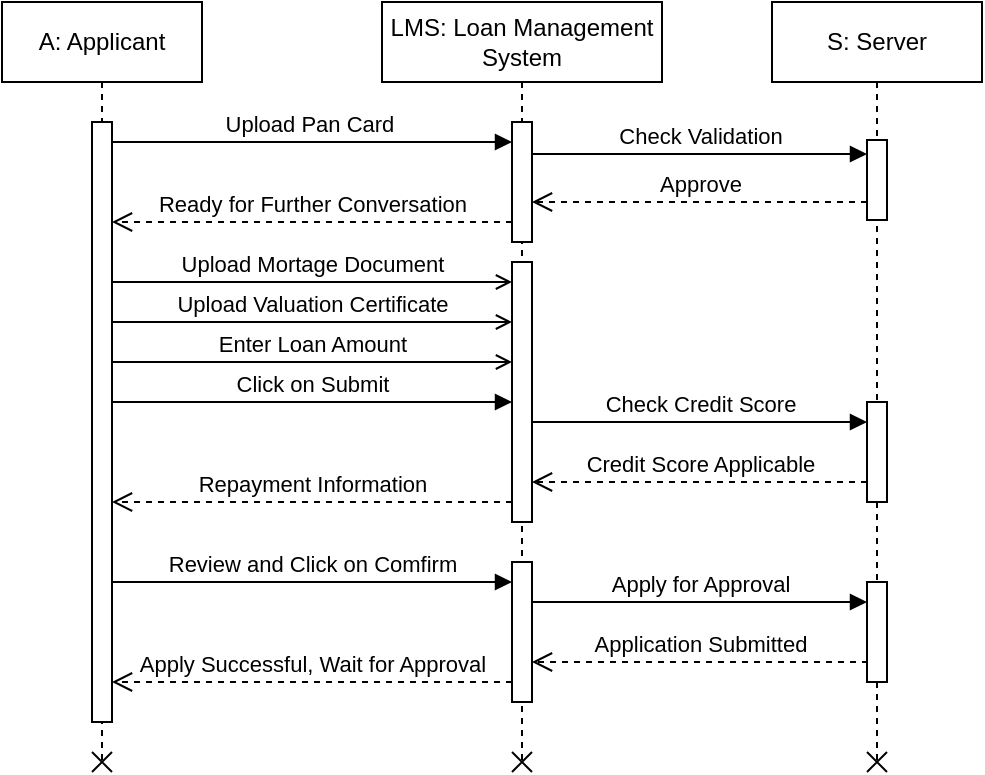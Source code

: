 <mxfile version="24.5.3" type="device">
  <diagram name="Page-1" id="2YBvvXClWsGukQMizWep">
    <mxGraphModel dx="724" dy="428" grid="1" gridSize="10" guides="1" tooltips="1" connect="1" arrows="1" fold="1" page="1" pageScale="1" pageWidth="850" pageHeight="1100" math="0" shadow="0">
      <root>
        <mxCell id="0" />
        <mxCell id="1" parent="0" />
        <mxCell id="aM9ryv3xv72pqoxQDRHE-5" value="LMS: Loan Management System" style="shape=umlLifeline;perimeter=lifelinePerimeter;whiteSpace=wrap;html=1;container=0;dropTarget=0;collapsible=0;recursiveResize=0;outlineConnect=0;portConstraint=eastwest;newEdgeStyle={&quot;edgeStyle&quot;:&quot;elbowEdgeStyle&quot;,&quot;elbow&quot;:&quot;vertical&quot;,&quot;curved&quot;:0,&quot;rounded&quot;:0};" parent="1" vertex="1">
          <mxGeometry x="230" y="40" width="140" height="380" as="geometry" />
        </mxCell>
        <mxCell id="aM9ryv3xv72pqoxQDRHE-6" value="&lt;span style=&quot;color: rgba(0, 0, 0, 0); font-family: monospace; font-size: 0px; text-align: start;&quot;&gt;%3CmxGraphModel%3E%3Croot%3E%3CmxCell%20id%3D%220%22%2F%3E%3CmxCell%20id%3D%221%22%20parent%3D%220%22%2F%3E%3CmxCell%20id%3D%222%22%20value%3D%22Approve%26lt%3Bspan%20style%3D%26quot%3Bcolor%3A%20rgba(0%2C%200%2C%200%2C%200)%3B%20font-family%3A%20monospace%3B%20font-size%3A%200px%3B%20text-align%3A%20start%3B%20background-color%3A%20rgb(251%2C%20251%2C%20251)%3B%26quot%3B%26gt%3B%253CmxGraphModel%253E%253Croot%253E%253CmxCell%2520id%253D%25220%2522%252F%253E%253CmxCell%2520id%253D%25221%2522%2520parent%253D%25220%2522%252F%253E%253CmxCell%2520id%253D%25222%2522%2520value%253D%2522return%2522%2520style%253D%2522html%253D1%253BverticalAlign%253Dbottom%253BendArrow%253Dopen%253Bdashed%253D1%253BendSize%253D8%253BedgeStyle%253DelbowEdgeStyle%253Belbow%253Dvertical%253Bcurved%253D0%253Brounded%253D0%253B%2522%2520edge%253D%25221%2522%2520parent%253D%25221%2522%253E%253CmxGeometry%2520relative%253D%25221%2522%2520as%253D%2522geometry%2522%253E%253CmxPoint%2520x%253D%252295%2522%2520y%253D%2522280%2522%2520as%253D%2522targetPoint%2522%252F%253E%253CArray%2520as%253D%2522points%2522%253E%253CmxPoint%2520x%253D%2522190%2522%2520y%253D%2522280%2522%252F%253E%253C%252FArray%253E%253CmxPoint%2520x%253D%2522300%2522%2520y%253D%2522270%2522%2520as%253D%2522sourcePoint%2522%252F%253E%253C%252FmxGeometry%253E%253C%252FmxCell%253E%253C%252Froot%253E%253C%252FmxGraphModel%253E%26lt%3B%2Fspan%26gt%3B%22%20style%3D%22html%3D1%3BverticalAlign%3Dbottom%3BendArrow%3Dopen%3Bdashed%3D1%3BendSize%3D8%3BedgeStyle%3DelbowEdgeStyle%3Belbow%3Dvertical%3Bcurved%3D0%3Brounded%3D0%3B%22%20edge%3D%221%22%20parent%3D%221%22%3E%3CmxGeometry%20relative%3D%221%22%20as%3D%22geometry%22%3E%3CmxPoint%20x%3D%22305%22%20y%3D%22140%22%20as%3D%22targetPoint%22%2F%3E%3CArray%20as%3D%22points%22%3E%3CmxPoint%20x%3D%22365%22%20y%3D%22140%22%2F%3E%3C%2FArray%3E%3CmxPoint%20x%3D%22473%22%20y%3D%22140%22%20as%3D%22sourcePoint%22%2F%3E%3C%2FmxGeometry%3E%3C%2FmxCell%3E%3C%2Froot%3E%3C%2FmxGraphModel%3E&lt;/span&gt;" style="html=1;points=[];perimeter=orthogonalPerimeter;outlineConnect=0;targetShapes=umlLifeline;portConstraint=eastwest;newEdgeStyle={&quot;edgeStyle&quot;:&quot;elbowEdgeStyle&quot;,&quot;elbow&quot;:&quot;vertical&quot;,&quot;curved&quot;:0,&quot;rounded&quot;:0};" parent="aM9ryv3xv72pqoxQDRHE-5" vertex="1">
          <mxGeometry x="65" y="60" width="10" height="60" as="geometry" />
        </mxCell>
        <mxCell id="28QiXVLC-6CoPsuN4az--8" value="&lt;span style=&quot;color: rgba(0, 0, 0, 0); font-family: monospace; font-size: 0px; text-align: start;&quot;&gt;%3CmxGraphModel%3E%3Croot%3E%3CmxCell%20id%3D%220%22%2F%3E%3CmxCell%20id%3D%221%22%20parent%3D%220%22%2F%3E%3CmxCell%20id%3D%222%22%20value%3D%22Approve%26lt%3Bspan%20style%3D%26quot%3Bcolor%3A%20rgba(0%2C%200%2C%200%2C%200)%3B%20font-family%3A%20monospace%3B%20font-size%3A%200px%3B%20text-align%3A%20start%3B%20background-color%3A%20rgb(251%2C%20251%2C%20251)%3B%26quot%3B%26gt%3B%253CmxGraphModel%253E%253Croot%253E%253CmxCell%2520id%253D%25220%2522%252F%253E%253CmxCell%2520id%253D%25221%2522%2520parent%253D%25220%2522%252F%253E%253CmxCell%2520id%253D%25222%2522%2520value%253D%2522return%2522%2520style%253D%2522html%253D1%253BverticalAlign%253Dbottom%253BendArrow%253Dopen%253Bdashed%253D1%253BendSize%253D8%253BedgeStyle%253DelbowEdgeStyle%253Belbow%253Dvertical%253Bcurved%253D0%253Brounded%253D0%253B%2522%2520edge%253D%25221%2522%2520parent%253D%25221%2522%253E%253CmxGeometry%2520relative%253D%25221%2522%2520as%253D%2522geometry%2522%253E%253CmxPoint%2520x%253D%252295%2522%2520y%253D%2522280%2522%2520as%253D%2522targetPoint%2522%252F%253E%253CArray%2520as%253D%2522points%2522%253E%253CmxPoint%2520x%253D%2522190%2522%2520y%253D%2522280%2522%252F%253E%253C%252FArray%253E%253CmxPoint%2520x%253D%2522300%2522%2520y%253D%2522270%2522%2520as%253D%2522sourcePoint%2522%252F%253E%253C%252FmxGeometry%253E%253C%252FmxCell%253E%253C%252Froot%253E%253C%252FmxGraphModel%253E%26lt%3B%2Fspan%26gt%3B%22%20style%3D%22html%3D1%3BverticalAlign%3Dbottom%3BendArrow%3Dopen%3Bdashed%3D1%3BendSize%3D8%3BedgeStyle%3DelbowEdgeStyle%3Belbow%3Dvertical%3Bcurved%3D0%3Brounded%3D0%3B%22%20edge%3D%221%22%20parent%3D%221%22%3E%3CmxGeometry%20relative%3D%221%22%20as%3D%22geometry%22%3E%3CmxPoint%20x%3D%22305%22%20y%3D%22140%22%20as%3D%22targetPoint%22%2F%3E%3CArray%20as%3D%22points%22%3E%3CmxPoint%20x%3D%22365%22%20y%3D%22140%22%2F%3E%3C%2FArray%3E%3CmxPoint%20x%3D%22473%22%20y%3D%22140%22%20as%3D%22sourcePoint%22%2F%3E%3C%2FmxGeometry%3E%3C%2FmxCell%3E%3C%2Froot%3E%3C%2FmxGraphModel%3E&lt;/span&gt;" style="html=1;points=[];perimeter=orthogonalPerimeter;outlineConnect=0;targetShapes=umlLifeline;portConstraint=eastwest;newEdgeStyle={&quot;edgeStyle&quot;:&quot;elbowEdgeStyle&quot;,&quot;elbow&quot;:&quot;vertical&quot;,&quot;curved&quot;:0,&quot;rounded&quot;:0};" vertex="1" parent="aM9ryv3xv72pqoxQDRHE-5">
          <mxGeometry x="65" y="130" width="10" height="130" as="geometry" />
        </mxCell>
        <mxCell id="aM9ryv3xv72pqoxQDRHE-7" value="Upload Pan Card&amp;nbsp;" style="html=1;verticalAlign=bottom;endArrow=block;edgeStyle=elbowEdgeStyle;elbow=vertical;curved=0;rounded=0;" parent="1" edge="1">
          <mxGeometry relative="1" as="geometry">
            <mxPoint x="95" y="110" as="sourcePoint" />
            <Array as="points">
              <mxPoint x="180" y="110" />
            </Array>
            <mxPoint x="295" y="110" as="targetPoint" />
          </mxGeometry>
        </mxCell>
        <mxCell id="28QiXVLC-6CoPsuN4az--1" value="A: Applicant" style="shape=umlLifeline;perimeter=lifelinePerimeter;whiteSpace=wrap;html=1;container=0;dropTarget=0;collapsible=0;recursiveResize=0;outlineConnect=0;portConstraint=eastwest;newEdgeStyle={&quot;edgeStyle&quot;:&quot;elbowEdgeStyle&quot;,&quot;elbow&quot;:&quot;vertical&quot;,&quot;curved&quot;:0,&quot;rounded&quot;:0};" vertex="1" parent="1">
          <mxGeometry x="40" y="40" width="100" height="380" as="geometry" />
        </mxCell>
        <mxCell id="28QiXVLC-6CoPsuN4az--2" value="" style="html=1;points=[];perimeter=orthogonalPerimeter;outlineConnect=0;targetShapes=umlLifeline;portConstraint=eastwest;newEdgeStyle={&quot;edgeStyle&quot;:&quot;elbowEdgeStyle&quot;,&quot;elbow&quot;:&quot;vertical&quot;,&quot;curved&quot;:0,&quot;rounded&quot;:0};" vertex="1" parent="28QiXVLC-6CoPsuN4az--1">
          <mxGeometry x="45" y="60" width="10" height="300" as="geometry" />
        </mxCell>
        <mxCell id="28QiXVLC-6CoPsuN4az--3" value="S: Server" style="shape=umlLifeline;perimeter=lifelinePerimeter;whiteSpace=wrap;html=1;container=0;dropTarget=0;collapsible=0;recursiveResize=0;outlineConnect=0;portConstraint=eastwest;newEdgeStyle={&quot;edgeStyle&quot;:&quot;elbowEdgeStyle&quot;,&quot;elbow&quot;:&quot;vertical&quot;,&quot;curved&quot;:0,&quot;rounded&quot;:0};" vertex="1" parent="1">
          <mxGeometry x="425" y="40" width="105" height="380" as="geometry" />
        </mxCell>
        <mxCell id="28QiXVLC-6CoPsuN4az--4" value="&lt;span style=&quot;color: rgba(0, 0, 0, 0); font-family: monospace; font-size: 0px; text-align: start;&quot;&gt;%3CmxGraphModel%3E%3Croot%3E%3CmxCell%20id%3D%220%22%2F%3E%3CmxCell%20id%3D%221%22%20parent%3D%220%22%2F%3E%3CmxCell%20id%3D%222%22%20value%3D%22Check%20Validation%22%20style%3D%22html%3D1%3BverticalAlign%3Dbottom%3BendArrow%3Dblock%3BedgeStyle%3DelbowEdgeStyle%3Belbow%3Dvertical%3Bcurved%3D0%3Brounded%3D0%3B%22%20edge%3D%221%22%20parent%3D%221%22%3E%3CmxGeometry%20relative%3D%221%22%20as%3D%22geometry%22%3E%3CmxPoint%20x%3D%22305%22%20y%3D%22116%22%20as%3D%22sourcePoint%22%2F%3E%3CArray%20as%3D%22points%22%3E%3CmxPoint%20x%3D%22375%22%20y%3D%22116%22%2F%3E%3C%2FArray%3E%3CmxPoint%20x%3D%22472.5%22%20y%3D%22116%22%20as%3D%22targetPoint%22%2F%3E%3C%2FmxGeometry%3E%3C%2FmxCell%3E%3C%2Froot%3E%3C%2FmxGraphModel%3E&lt;/span&gt;&lt;span style=&quot;color: rgba(0, 0, 0, 0); font-family: monospace; font-size: 0px; text-align: start;&quot;&gt;%3CmxGraphModel%3E%3Croot%3E%3CmxCell%20id%3D%220%22%2F%3E%3CmxCell%20id%3D%221%22%20parent%3D%220%22%2F%3E%3CmxCell%20id%3D%222%22%20value%3D%22Check%20Validation%22%20style%3D%22html%3D1%3BverticalAlign%3Dbottom%3BendArrow%3Dblock%3BedgeStyle%3DelbowEdgeStyle%3Belbow%3Dvertical%3Bcurved%3D0%3Brounded%3D0%3B%22%20edge%3D%221%22%20parent%3D%221%22%3E%3CmxGeometry%20relative%3D%221%22%20as%3D%22geometry%22%3E%3CmxPoint%20x%3D%22305%22%20y%3D%22116%22%20as%3D%22sourcePoint%22%2F%3E%3CArray%20as%3D%22points%22%3E%3CmxPoint%20x%3D%22375%22%20y%3D%22116%22%2F%3E%3C%2FArray%3E%3CmxPoint%20x%3D%22472.5%22%20y%3D%22116%22%20as%3D%22targetPoint%22%2F%3E%3C%2FmxGeometry%3E%3C%2FmxCell%3E%3C%2Froot%3E%3C%2FmxGraphModel%3E&lt;/span&gt;" style="html=1;points=[];perimeter=orthogonalPerimeter;outlineConnect=0;targetShapes=umlLifeline;portConstraint=eastwest;newEdgeStyle={&quot;edgeStyle&quot;:&quot;elbowEdgeStyle&quot;,&quot;elbow&quot;:&quot;vertical&quot;,&quot;curved&quot;:0,&quot;rounded&quot;:0};" vertex="1" parent="28QiXVLC-6CoPsuN4az--3">
          <mxGeometry x="47.5" y="69" width="10" height="40" as="geometry" />
        </mxCell>
        <mxCell id="28QiXVLC-6CoPsuN4az--15" value="&lt;span style=&quot;color: rgba(0, 0, 0, 0); font-family: monospace; font-size: 0px; text-align: start;&quot;&gt;%3CmxGraphModel%3E%3Croot%3E%3CmxCell%20id%3D%220%22%2F%3E%3CmxCell%20id%3D%221%22%20parent%3D%220%22%2F%3E%3CmxCell%20id%3D%222%22%20value%3D%22Check%20Validation%22%20style%3D%22html%3D1%3BverticalAlign%3Dbottom%3BendArrow%3Dblock%3BedgeStyle%3DelbowEdgeStyle%3Belbow%3Dvertical%3Bcurved%3D0%3Brounded%3D0%3B%22%20edge%3D%221%22%20parent%3D%221%22%3E%3CmxGeometry%20relative%3D%221%22%20as%3D%22geometry%22%3E%3CmxPoint%20x%3D%22305%22%20y%3D%22116%22%20as%3D%22sourcePoint%22%2F%3E%3CArray%20as%3D%22points%22%3E%3CmxPoint%20x%3D%22375%22%20y%3D%22116%22%2F%3E%3C%2FArray%3E%3CmxPoint%20x%3D%22472.5%22%20y%3D%22116%22%20as%3D%22targetPoint%22%2F%3E%3C%2FmxGeometry%3E%3C%2FmxCell%3E%3C%2Froot%3E%3C%2FmxGraphModel%3E&lt;/span&gt;&lt;span style=&quot;color: rgba(0, 0, 0, 0); font-family: monospace; font-size: 0px; text-align: start;&quot;&gt;%3CmxGraphModel%3E%3Croot%3E%3CmxCell%20id%3D%220%22%2F%3E%3CmxCell%20id%3D%221%22%20parent%3D%220%22%2F%3E%3CmxCell%20id%3D%222%22%20value%3D%22Check%20Validation%22%20style%3D%22html%3D1%3BverticalAlign%3Dbottom%3BendArrow%3Dblock%3BedgeStyle%3DelbowEdgeStyle%3Belbow%3Dvertical%3Bcurved%3D0%3Brounded%3D0%3B%22%20edge%3D%221%22%20parent%3D%221%22%3E%3CmxGeometry%20relative%3D%221%22%20as%3D%22geometry%22%3E%3CmxPoint%20x%3D%22305%22%20y%3D%22116%22%20as%3D%22sourcePoint%22%2F%3E%3CArray%20as%3D%22points%22%3E%3CmxPoint%20x%3D%22375%22%20y%3D%22116%22%2F%3E%3C%2FArray%3E%3CmxPoint%20x%3D%22472.5%22%20y%3D%22116%22%20as%3D%22targetPoint%22%2F%3E%3C%2FmxGeometry%3E%3C%2FmxCell%3E%3C%2Froot%3E%3C%2FmxGraphModel%3E&lt;/span&gt;" style="html=1;points=[];perimeter=orthogonalPerimeter;outlineConnect=0;targetShapes=umlLifeline;portConstraint=eastwest;newEdgeStyle={&quot;edgeStyle&quot;:&quot;elbowEdgeStyle&quot;,&quot;elbow&quot;:&quot;vertical&quot;,&quot;curved&quot;:0,&quot;rounded&quot;:0};" vertex="1" parent="28QiXVLC-6CoPsuN4az--3">
          <mxGeometry x="47.5" y="200" width="10" height="50" as="geometry" />
        </mxCell>
        <mxCell id="28QiXVLC-6CoPsuN4az--21" value="&lt;span style=&quot;color: rgba(0, 0, 0, 0); font-family: monospace; font-size: 0px; text-align: start;&quot;&gt;%3CmxGraphModel%3E%3Croot%3E%3CmxCell%20id%3D%220%22%2F%3E%3CmxCell%20id%3D%221%22%20parent%3D%220%22%2F%3E%3CmxCell%20id%3D%222%22%20value%3D%22Check%20Validation%22%20style%3D%22html%3D1%3BverticalAlign%3Dbottom%3BendArrow%3Dblock%3BedgeStyle%3DelbowEdgeStyle%3Belbow%3Dvertical%3Bcurved%3D0%3Brounded%3D0%3B%22%20edge%3D%221%22%20parent%3D%221%22%3E%3CmxGeometry%20relative%3D%221%22%20as%3D%22geometry%22%3E%3CmxPoint%20x%3D%22305%22%20y%3D%22116%22%20as%3D%22sourcePoint%22%2F%3E%3CArray%20as%3D%22points%22%3E%3CmxPoint%20x%3D%22375%22%20y%3D%22116%22%2F%3E%3C%2FArray%3E%3CmxPoint%20x%3D%22472.5%22%20y%3D%22116%22%20as%3D%22targetPoint%22%2F%3E%3C%2FmxGeometry%3E%3C%2FmxCell%3E%3C%2Froot%3E%3C%2FmxGraphModel%3E&lt;/span&gt;&lt;span style=&quot;color: rgba(0, 0, 0, 0); font-family: monospace; font-size: 0px; text-align: start;&quot;&gt;%3CmxGraphModel%3E%3Croot%3E%3CmxCell%20id%3D%220%22%2F%3E%3CmxCell%20id%3D%221%22%20parent%3D%220%22%2F%3E%3CmxCell%20id%3D%222%22%20value%3D%22Check%20Validation%22%20style%3D%22html%3D1%3BverticalAlign%3Dbottom%3BendArrow%3Dblock%3BedgeStyle%3DelbowEdgeStyle%3Belbow%3Dvertical%3Bcurved%3D0%3Brounded%3D0%3B%22%20edge%3D%221%22%20parent%3D%221%22%3E%3CmxGeometry%20relative%3D%221%22%20as%3D%22geometry%22%3E%3CmxPoint%20x%3D%22305%22%20y%3D%22116%22%20as%3D%22sourcePoint%22%2F%3E%3CArray%20as%3D%22points%22%3E%3CmxPoint%20x%3D%22375%22%20y%3D%22116%22%2F%3E%3C%2FArray%3E%3CmxPoint%20x%3D%22472.5%22%20y%3D%22116%22%20as%3D%22targetPoint%22%2F%3E%3C%2FmxGeometry%3E%3C%2FmxCell%3E%3C%2Froot%3E%3C%2FmxGraphModel%3E&lt;/span&gt;" style="html=1;points=[];perimeter=orthogonalPerimeter;outlineConnect=0;targetShapes=umlLifeline;portConstraint=eastwest;newEdgeStyle={&quot;edgeStyle&quot;:&quot;elbowEdgeStyle&quot;,&quot;elbow&quot;:&quot;vertical&quot;,&quot;curved&quot;:0,&quot;rounded&quot;:0};" vertex="1" parent="28QiXVLC-6CoPsuN4az--3">
          <mxGeometry x="47.5" y="290" width="10" height="50" as="geometry" />
        </mxCell>
        <mxCell id="28QiXVLC-6CoPsuN4az--5" value="Check Validation" style="html=1;verticalAlign=bottom;endArrow=block;edgeStyle=elbowEdgeStyle;elbow=vertical;curved=0;rounded=0;" edge="1" parent="1">
          <mxGeometry relative="1" as="geometry">
            <mxPoint x="305" y="116" as="sourcePoint" />
            <Array as="points">
              <mxPoint x="375" y="116" />
            </Array>
            <mxPoint x="472.5" y="116" as="targetPoint" />
          </mxGeometry>
        </mxCell>
        <mxCell id="28QiXVLC-6CoPsuN4az--6" value="Approve&lt;span style=&quot;color: rgba(0, 0, 0, 0); font-family: monospace; font-size: 0px; text-align: start; background-color: rgb(251, 251, 251);&quot;&gt;%3CmxGraphModel%3E%3Croot%3E%3CmxCell%20id%3D%220%22%2F%3E%3CmxCell%20id%3D%221%22%20parent%3D%220%22%2F%3E%3CmxCell%20id%3D%222%22%20value%3D%22return%22%20style%3D%22html%3D1%3BverticalAlign%3Dbottom%3BendArrow%3Dopen%3Bdashed%3D1%3BendSize%3D8%3BedgeStyle%3DelbowEdgeStyle%3Belbow%3Dvertical%3Bcurved%3D0%3Brounded%3D0%3B%22%20edge%3D%221%22%20parent%3D%221%22%3E%3CmxGeometry%20relative%3D%221%22%20as%3D%22geometry%22%3E%3CmxPoint%20x%3D%2295%22%20y%3D%22280%22%20as%3D%22targetPoint%22%2F%3E%3CArray%20as%3D%22points%22%3E%3CmxPoint%20x%3D%22190%22%20y%3D%22280%22%2F%3E%3C%2FArray%3E%3CmxPoint%20x%3D%22300%22%20y%3D%22270%22%20as%3D%22sourcePoint%22%2F%3E%3C%2FmxGeometry%3E%3C%2FmxCell%3E%3C%2Froot%3E%3C%2FmxGraphModel%3E&lt;/span&gt;" style="html=1;verticalAlign=bottom;endArrow=open;dashed=1;endSize=8;edgeStyle=elbowEdgeStyle;elbow=vertical;curved=0;rounded=0;" edge="1" parent="1" source="28QiXVLC-6CoPsuN4az--4" target="aM9ryv3xv72pqoxQDRHE-6">
          <mxGeometry relative="1" as="geometry">
            <mxPoint x="270" y="140" as="targetPoint" />
            <Array as="points">
              <mxPoint x="365" y="140" />
            </Array>
            <mxPoint x="475" y="140" as="sourcePoint" />
          </mxGeometry>
        </mxCell>
        <mxCell id="28QiXVLC-6CoPsuN4az--7" value="Ready for Further Conversation" style="html=1;verticalAlign=bottom;endArrow=open;dashed=1;endSize=8;edgeStyle=elbowEdgeStyle;elbow=vertical;curved=0;rounded=0;" edge="1" parent="1" source="aM9ryv3xv72pqoxQDRHE-6" target="28QiXVLC-6CoPsuN4az--2">
          <mxGeometry relative="1" as="geometry">
            <mxPoint x="120" y="150" as="targetPoint" />
            <Array as="points">
              <mxPoint x="180" y="150" />
            </Array>
            <mxPoint x="288" y="150" as="sourcePoint" />
          </mxGeometry>
        </mxCell>
        <mxCell id="28QiXVLC-6CoPsuN4az--9" value="Upload Mortage Document" style="html=1;verticalAlign=bottom;endArrow=open;edgeStyle=elbowEdgeStyle;elbow=vertical;curved=0;rounded=0;endFill=0;" edge="1" parent="1" source="28QiXVLC-6CoPsuN4az--2" target="28QiXVLC-6CoPsuN4az--8">
          <mxGeometry relative="1" as="geometry">
            <mxPoint x="100" y="180" as="sourcePoint" />
            <Array as="points">
              <mxPoint x="185" y="180" />
            </Array>
            <mxPoint x="300" y="180" as="targetPoint" />
          </mxGeometry>
        </mxCell>
        <mxCell id="28QiXVLC-6CoPsuN4az--10" value="Upload Valuation Certificate" style="html=1;verticalAlign=bottom;endArrow=open;edgeStyle=elbowEdgeStyle;elbow=vertical;curved=0;rounded=0;endFill=0;" edge="1" parent="1" source="28QiXVLC-6CoPsuN4az--2" target="28QiXVLC-6CoPsuN4az--8">
          <mxGeometry relative="1" as="geometry">
            <mxPoint x="100" y="200" as="sourcePoint" />
            <Array as="points">
              <mxPoint x="185" y="200" />
            </Array>
            <mxPoint x="300" y="200" as="targetPoint" />
          </mxGeometry>
        </mxCell>
        <mxCell id="28QiXVLC-6CoPsuN4az--11" value="Enter Loan Amount" style="html=1;verticalAlign=bottom;endArrow=open;edgeStyle=elbowEdgeStyle;elbow=vertical;curved=0;rounded=0;endFill=0;" edge="1" parent="1" source="28QiXVLC-6CoPsuN4az--2" target="28QiXVLC-6CoPsuN4az--8">
          <mxGeometry relative="1" as="geometry">
            <mxPoint x="105" y="220" as="sourcePoint" />
            <Array as="points">
              <mxPoint x="195" y="220" />
            </Array>
            <mxPoint x="305" y="220" as="targetPoint" />
          </mxGeometry>
        </mxCell>
        <mxCell id="28QiXVLC-6CoPsuN4az--12" value="Click on Submit" style="html=1;verticalAlign=bottom;endArrow=block;edgeStyle=elbowEdgeStyle;elbow=vertical;curved=0;rounded=0;endFill=1;" edge="1" parent="1" source="28QiXVLC-6CoPsuN4az--2" target="28QiXVLC-6CoPsuN4az--8">
          <mxGeometry relative="1" as="geometry">
            <mxPoint x="100" y="240" as="sourcePoint" />
            <Array as="points">
              <mxPoint x="200" y="240" />
            </Array>
            <mxPoint x="300" y="240" as="targetPoint" />
          </mxGeometry>
        </mxCell>
        <mxCell id="28QiXVLC-6CoPsuN4az--14" value="Check Credit Score" style="html=1;verticalAlign=bottom;endArrow=block;edgeStyle=elbowEdgeStyle;elbow=vertical;curved=0;rounded=0;" edge="1" parent="1" source="28QiXVLC-6CoPsuN4az--8" target="28QiXVLC-6CoPsuN4az--15">
          <mxGeometry relative="1" as="geometry">
            <mxPoint x="310" y="250" as="sourcePoint" />
            <Array as="points">
              <mxPoint x="380" y="250" />
            </Array>
            <mxPoint x="477.5" y="250" as="targetPoint" />
          </mxGeometry>
        </mxCell>
        <mxCell id="28QiXVLC-6CoPsuN4az--16" value="Credit Score Applicable" style="html=1;verticalAlign=bottom;endArrow=open;dashed=1;endSize=8;edgeStyle=elbowEdgeStyle;elbow=vertical;curved=0;rounded=0;" edge="1" parent="1" source="28QiXVLC-6CoPsuN4az--15" target="28QiXVLC-6CoPsuN4az--8">
          <mxGeometry relative="1" as="geometry">
            <mxPoint x="310" y="270" as="targetPoint" />
            <Array as="points">
              <mxPoint x="420" y="280" />
              <mxPoint x="370" y="270" />
            </Array>
            <mxPoint x="478" y="270" as="sourcePoint" />
          </mxGeometry>
        </mxCell>
        <mxCell id="28QiXVLC-6CoPsuN4az--17" value="Repayment Information" style="html=1;verticalAlign=bottom;endArrow=open;dashed=1;endSize=8;edgeStyle=elbowEdgeStyle;elbow=vertical;curved=0;rounded=0;" edge="1" parent="1">
          <mxGeometry relative="1" as="geometry">
            <mxPoint x="95" y="290" as="targetPoint" />
            <Array as="points">
              <mxPoint x="175" y="290" />
            </Array>
            <mxPoint x="295" y="290" as="sourcePoint" />
          </mxGeometry>
        </mxCell>
        <mxCell id="28QiXVLC-6CoPsuN4az--18" value="Review and Click on Comfirm" style="html=1;verticalAlign=bottom;endArrow=block;edgeStyle=elbowEdgeStyle;elbow=vertical;curved=0;rounded=0;endFill=1;" edge="1" parent="1" source="28QiXVLC-6CoPsuN4az--2" target="28QiXVLC-6CoPsuN4az--19">
          <mxGeometry relative="1" as="geometry">
            <mxPoint x="100" y="330" as="sourcePoint" />
            <Array as="points">
              <mxPoint x="195" y="330" />
            </Array>
            <mxPoint x="290" y="330" as="targetPoint" />
          </mxGeometry>
        </mxCell>
        <mxCell id="28QiXVLC-6CoPsuN4az--19" value="&lt;span style=&quot;color: rgba(0, 0, 0, 0); font-family: monospace; font-size: 0px; text-align: start;&quot;&gt;%3CmxGraphModel%3E%3Croot%3E%3CmxCell%20id%3D%220%22%2F%3E%3CmxCell%20id%3D%221%22%20parent%3D%220%22%2F%3E%3CmxCell%20id%3D%222%22%20value%3D%22Approve%26lt%3Bspan%20style%3D%26quot%3Bcolor%3A%20rgba(0%2C%200%2C%200%2C%200)%3B%20font-family%3A%20monospace%3B%20font-size%3A%200px%3B%20text-align%3A%20start%3B%20background-color%3A%20rgb(251%2C%20251%2C%20251)%3B%26quot%3B%26gt%3B%253CmxGraphModel%253E%253Croot%253E%253CmxCell%2520id%253D%25220%2522%252F%253E%253CmxCell%2520id%253D%25221%2522%2520parent%253D%25220%2522%252F%253E%253CmxCell%2520id%253D%25222%2522%2520value%253D%2522return%2522%2520style%253D%2522html%253D1%253BverticalAlign%253Dbottom%253BendArrow%253Dopen%253Bdashed%253D1%253BendSize%253D8%253BedgeStyle%253DelbowEdgeStyle%253Belbow%253Dvertical%253Bcurved%253D0%253Brounded%253D0%253B%2522%2520edge%253D%25221%2522%2520parent%253D%25221%2522%253E%253CmxGeometry%2520relative%253D%25221%2522%2520as%253D%2522geometry%2522%253E%253CmxPoint%2520x%253D%252295%2522%2520y%253D%2522280%2522%2520as%253D%2522targetPoint%2522%252F%253E%253CArray%2520as%253D%2522points%2522%253E%253CmxPoint%2520x%253D%2522190%2522%2520y%253D%2522280%2522%252F%253E%253C%252FArray%253E%253CmxPoint%2520x%253D%2522300%2522%2520y%253D%2522270%2522%2520as%253D%2522sourcePoint%2522%252F%253E%253C%252FmxGeometry%253E%253C%252FmxCell%253E%253C%252Froot%253E%253C%252FmxGraphModel%253E%26lt%3B%2Fspan%26gt%3B%22%20style%3D%22html%3D1%3BverticalAlign%3Dbottom%3BendArrow%3Dopen%3Bdashed%3D1%3BendSize%3D8%3BedgeStyle%3DelbowEdgeStyle%3Belbow%3Dvertical%3Bcurved%3D0%3Brounded%3D0%3B%22%20edge%3D%221%22%20parent%3D%221%22%3E%3CmxGeometry%20relative%3D%221%22%20as%3D%22geometry%22%3E%3CmxPoint%20x%3D%22305%22%20y%3D%22140%22%20as%3D%22targetPoint%22%2F%3E%3CArray%20as%3D%22points%22%3E%3CmxPoint%20x%3D%22365%22%20y%3D%22140%22%2F%3E%3C%2FArray%3E%3CmxPoint%20x%3D%22473%22%20y%3D%22140%22%20as%3D%22sourcePoint%22%2F%3E%3C%2FmxGeometry%3E%3C%2FmxCell%3E%3C%2Froot%3E%3C%2FmxGraphModel%3E&lt;/span&gt;" style="html=1;points=[];perimeter=orthogonalPerimeter;outlineConnect=0;targetShapes=umlLifeline;portConstraint=eastwest;newEdgeStyle={&quot;edgeStyle&quot;:&quot;elbowEdgeStyle&quot;,&quot;elbow&quot;:&quot;vertical&quot;,&quot;curved&quot;:0,&quot;rounded&quot;:0};" vertex="1" parent="1">
          <mxGeometry x="295" y="320" width="10" height="70" as="geometry" />
        </mxCell>
        <mxCell id="28QiXVLC-6CoPsuN4az--20" value="Apply for Approval" style="html=1;verticalAlign=bottom;endArrow=block;edgeStyle=elbowEdgeStyle;elbow=vertical;curved=0;rounded=0;endFill=1;" edge="1" parent="1" source="28QiXVLC-6CoPsuN4az--19" target="28QiXVLC-6CoPsuN4az--21">
          <mxGeometry relative="1" as="geometry">
            <mxPoint x="305" y="340" as="sourcePoint" />
            <Array as="points">
              <mxPoint x="405" y="340" />
            </Array>
            <mxPoint x="480" y="340" as="targetPoint" />
          </mxGeometry>
        </mxCell>
        <mxCell id="28QiXVLC-6CoPsuN4az--22" value="Application Submitted" style="html=1;verticalAlign=bottom;endArrow=open;dashed=1;endSize=8;edgeStyle=elbowEdgeStyle;elbow=vertical;curved=0;rounded=0;" edge="1" parent="1">
          <mxGeometry relative="1" as="geometry">
            <mxPoint x="305" y="370" as="targetPoint" />
            <Array as="points">
              <mxPoint x="420" y="370" />
              <mxPoint x="370" y="360" />
            </Array>
            <mxPoint x="473" y="370" as="sourcePoint" />
          </mxGeometry>
        </mxCell>
        <mxCell id="28QiXVLC-6CoPsuN4az--23" value="Apply Successful, Wait for Approval" style="html=1;verticalAlign=bottom;endArrow=open;dashed=1;endSize=8;edgeStyle=elbowEdgeStyle;elbow=vertical;curved=0;rounded=0;" edge="1" parent="1">
          <mxGeometry relative="1" as="geometry">
            <mxPoint x="95" y="380" as="targetPoint" />
            <Array as="points">
              <mxPoint x="175" y="380" />
            </Array>
            <mxPoint x="295" y="380" as="sourcePoint" />
          </mxGeometry>
        </mxCell>
        <mxCell id="28QiXVLC-6CoPsuN4az--24" value="" style="shape=mxgraph.sysml.x;" vertex="1" parent="1">
          <mxGeometry x="85" y="415" width="10" height="10" as="geometry" />
        </mxCell>
        <mxCell id="28QiXVLC-6CoPsuN4az--25" value="" style="shape=mxgraph.sysml.x;" vertex="1" parent="1">
          <mxGeometry x="295" y="415" width="10" height="10" as="geometry" />
        </mxCell>
        <mxCell id="28QiXVLC-6CoPsuN4az--26" value="" style="shape=mxgraph.sysml.x;" vertex="1" parent="1">
          <mxGeometry x="472.5" y="415" width="10" height="10" as="geometry" />
        </mxCell>
      </root>
    </mxGraphModel>
  </diagram>
</mxfile>
